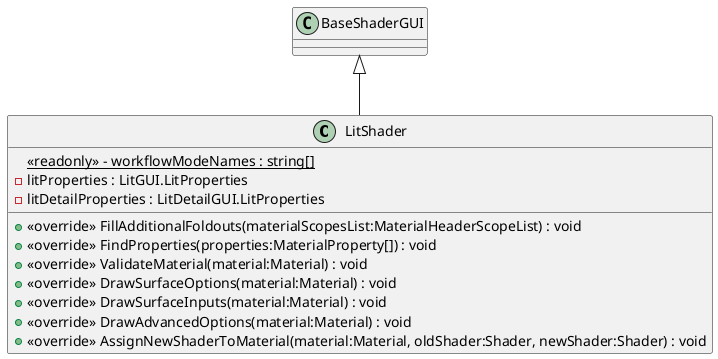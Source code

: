 @startuml
class LitShader {
    {static} <<readonly>> - workflowModeNames : string[]
    - litProperties : LitGUI.LitProperties
    - litDetailProperties : LitDetailGUI.LitProperties
    + <<override>> FillAdditionalFoldouts(materialScopesList:MaterialHeaderScopeList) : void
    + <<override>> FindProperties(properties:MaterialProperty[]) : void
    + <<override>> ValidateMaterial(material:Material) : void
    + <<override>> DrawSurfaceOptions(material:Material) : void
    + <<override>> DrawSurfaceInputs(material:Material) : void
    + <<override>> DrawAdvancedOptions(material:Material) : void
    + <<override>> AssignNewShaderToMaterial(material:Material, oldShader:Shader, newShader:Shader) : void
}
BaseShaderGUI <|-- LitShader
@enduml
